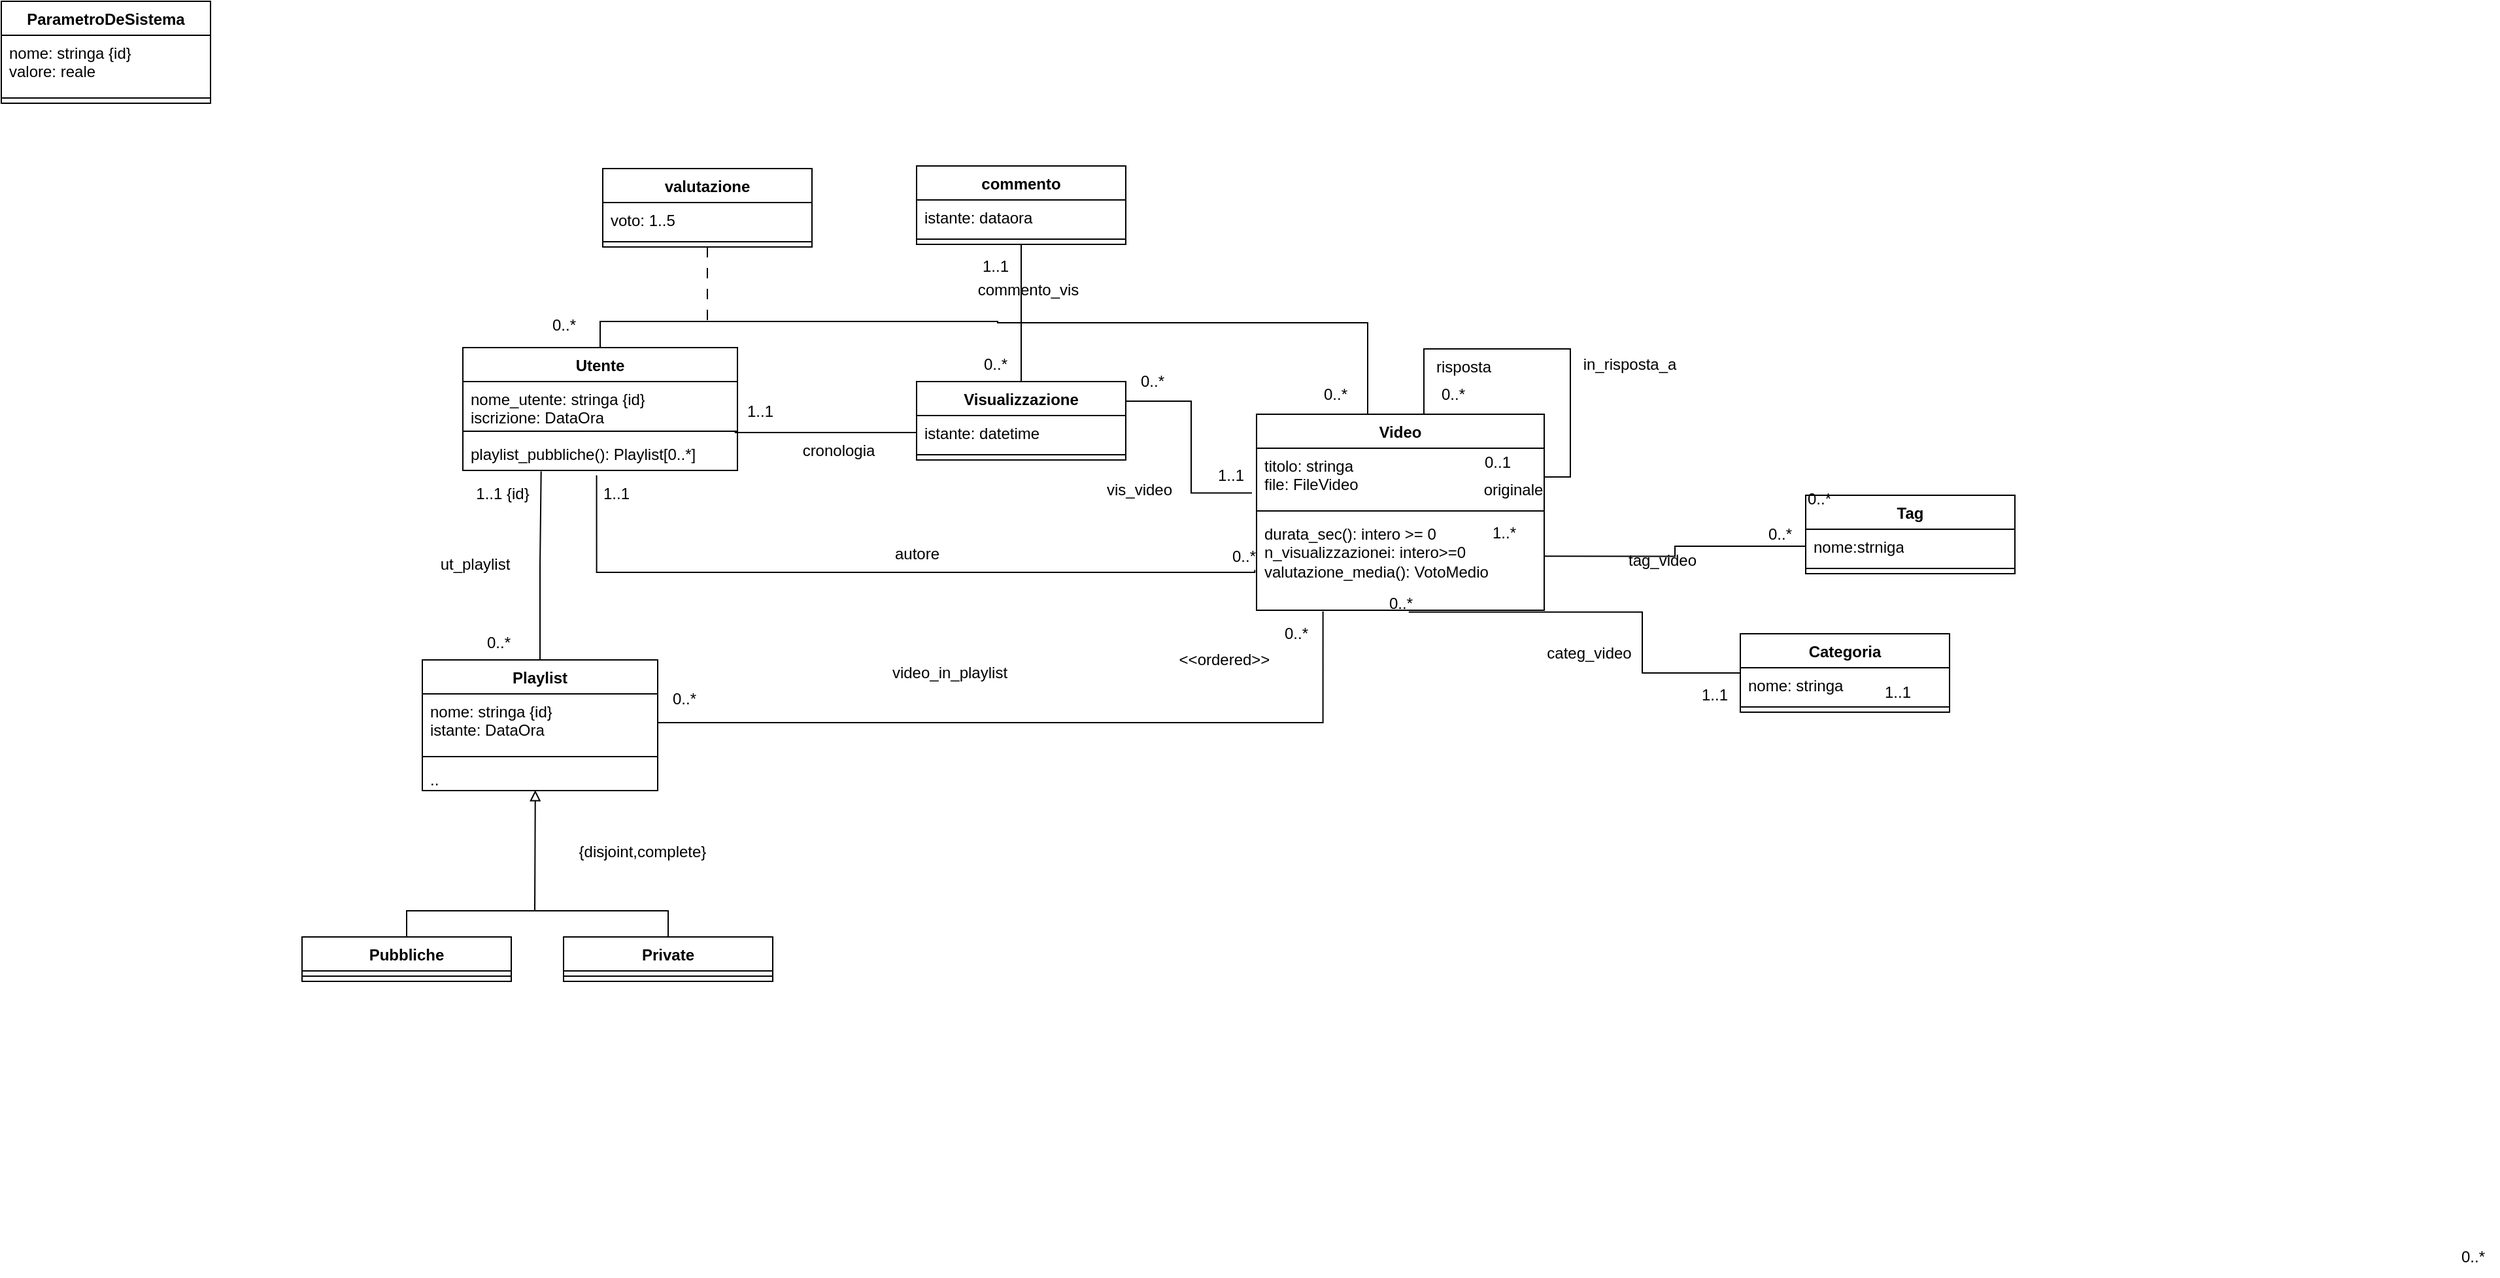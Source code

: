 <mxfile version="21.6.3" type="device">
  <diagram name="Page-1" id="PGAJwNoTrGL2qFw0p6o9">
    <mxGraphModel dx="2150" dy="1881" grid="1" gridSize="10" guides="1" tooltips="1" connect="1" arrows="1" fold="1" page="1" pageScale="1" pageWidth="850" pageHeight="1100" math="0" shadow="0">
      <root>
        <mxCell id="0" />
        <mxCell id="1" parent="0" />
        <mxCell id="tEQEtVdm0KxNnin3mhNr-27" style="edgeStyle=orthogonalEdgeStyle;rounded=0;orthogonalLoop=1;jettySize=auto;html=1;exitX=0.529;exitY=1.019;exitDx=0;exitDy=0;entryX=0;entryY=0.5;entryDx=0;entryDy=0;endArrow=none;endFill=0;exitPerimeter=0;" parent="1" source="0KQ5BcPpPN2Ff0RQvbfW-4" target="tEQEtVdm0KxNnin3mhNr-23" edge="1">
          <mxGeometry relative="1" as="geometry">
            <mxPoint x="620" y="270" as="sourcePoint" />
          </mxGeometry>
        </mxCell>
        <mxCell id="tEQEtVdm0KxNnin3mhNr-23" value="Categoria" style="swimlane;fontStyle=1;align=center;verticalAlign=top;childLayout=stackLayout;horizontal=1;startSize=26;horizontalStack=0;resizeParent=1;resizeParentMax=0;resizeLast=0;collapsible=1;marginBottom=0;whiteSpace=wrap;html=1;" parent="1" vertex="1">
          <mxGeometry x="850" y="298" width="160" height="60" as="geometry" />
        </mxCell>
        <mxCell id="tEQEtVdm0KxNnin3mhNr-24" value="nome: stringa" style="text;strokeColor=none;fillColor=none;align=left;verticalAlign=top;spacingLeft=4;spacingRight=4;overflow=hidden;rotatable=0;points=[[0,0.5],[1,0.5]];portConstraint=eastwest;whiteSpace=wrap;html=1;" parent="tEQEtVdm0KxNnin3mhNr-23" vertex="1">
          <mxGeometry y="26" width="160" height="26" as="geometry" />
        </mxCell>
        <mxCell id="tEQEtVdm0KxNnin3mhNr-25" value="" style="line;strokeWidth=1;fillColor=none;align=left;verticalAlign=middle;spacingTop=-1;spacingLeft=3;spacingRight=3;rotatable=0;labelPosition=right;points=[];portConstraint=eastwest;strokeColor=inherit;" parent="tEQEtVdm0KxNnin3mhNr-23" vertex="1">
          <mxGeometry y="52" width="160" height="8" as="geometry" />
        </mxCell>
        <mxCell id="tEQEtVdm0KxNnin3mhNr-28" value="categ_video" style="text;html=1;align=center;verticalAlign=middle;resizable=0;points=[];autosize=1;strokeColor=none;fillColor=none;" parent="1" vertex="1">
          <mxGeometry x="689" y="298" width="90" height="30" as="geometry" />
        </mxCell>
        <mxCell id="tEQEtVdm0KxNnin3mhNr-29" value="0..*" style="text;html=1;align=center;verticalAlign=middle;resizable=0;points=[];autosize=1;strokeColor=none;fillColor=none;" parent="1" vertex="1">
          <mxGeometry x="570" y="260" width="40" height="30" as="geometry" />
        </mxCell>
        <mxCell id="tEQEtVdm0KxNnin3mhNr-31" value="1..1" style="text;html=1;align=center;verticalAlign=middle;resizable=0;points=[];autosize=1;strokeColor=none;fillColor=none;" parent="1" vertex="1">
          <mxGeometry x="810" y="330" width="40" height="30" as="geometry" />
        </mxCell>
        <mxCell id="tEQEtVdm0KxNnin3mhNr-32" value="Tag" style="swimlane;fontStyle=1;align=center;verticalAlign=top;childLayout=stackLayout;horizontal=1;startSize=26;horizontalStack=0;resizeParent=1;resizeParentMax=0;resizeLast=0;collapsible=1;marginBottom=0;whiteSpace=wrap;html=1;" parent="1" vertex="1">
          <mxGeometry x="900" y="192" width="160" height="60" as="geometry" />
        </mxCell>
        <mxCell id="tEQEtVdm0KxNnin3mhNr-33" value="nome:strniga" style="text;strokeColor=none;fillColor=none;align=left;verticalAlign=top;spacingLeft=4;spacingRight=4;overflow=hidden;rotatable=0;points=[[0,0.5],[1,0.5]];portConstraint=eastwest;whiteSpace=wrap;html=1;" parent="tEQEtVdm0KxNnin3mhNr-32" vertex="1">
          <mxGeometry y="26" width="160" height="26" as="geometry" />
        </mxCell>
        <mxCell id="tEQEtVdm0KxNnin3mhNr-34" value="" style="line;strokeWidth=1;fillColor=none;align=left;verticalAlign=middle;spacingTop=-1;spacingLeft=3;spacingRight=3;rotatable=0;labelPosition=right;points=[];portConstraint=eastwest;strokeColor=inherit;" parent="tEQEtVdm0KxNnin3mhNr-32" vertex="1">
          <mxGeometry y="52" width="160" height="8" as="geometry" />
        </mxCell>
        <mxCell id="tEQEtVdm0KxNnin3mhNr-39" value="tag_video" style="text;html=1;align=center;verticalAlign=middle;resizable=0;points=[];autosize=1;strokeColor=none;fillColor=none;" parent="1" vertex="1">
          <mxGeometry x="750" y="227" width="80" height="30" as="geometry" />
        </mxCell>
        <mxCell id="tEQEtVdm0KxNnin3mhNr-40" value="0..*" style="text;html=1;align=center;verticalAlign=middle;resizable=0;points=[];autosize=1;strokeColor=none;fillColor=none;" parent="1" vertex="1">
          <mxGeometry x="860" y="207" width="40" height="30" as="geometry" />
        </mxCell>
        <mxCell id="tEQEtVdm0KxNnin3mhNr-41" value="1..*" style="text;html=1;align=center;verticalAlign=middle;resizable=0;points=[];autosize=1;strokeColor=none;fillColor=none;" parent="1" vertex="1">
          <mxGeometry x="649" y="206" width="40" height="30" as="geometry" />
        </mxCell>
        <mxCell id="0KQ5BcPpPN2Ff0RQvbfW-7" style="edgeStyle=orthogonalEdgeStyle;rounded=0;orthogonalLoop=1;jettySize=auto;html=1;exitX=0.487;exitY=1.108;exitDx=0;exitDy=0;entryX=-0.008;entryY=0.773;entryDx=0;entryDy=0;entryPerimeter=0;endArrow=none;endFill=0;exitPerimeter=0;" parent="1" edge="1">
          <mxGeometry relative="1" as="geometry">
            <mxPoint x="-24.73" y="176.808" as="sourcePoint" />
            <mxPoint x="478.64" y="249.196" as="targetPoint" />
            <Array as="points">
              <mxPoint x="-25" y="251" />
              <mxPoint x="479" y="251" />
            </Array>
          </mxGeometry>
        </mxCell>
        <mxCell id="tEQEtVdm0KxNnin3mhNr-81" value="autore" style="text;html=1;align=center;verticalAlign=middle;resizable=0;points=[];autosize=1;strokeColor=none;fillColor=none;" parent="1" vertex="1">
          <mxGeometry x="190" y="222" width="60" height="30" as="geometry" />
        </mxCell>
        <mxCell id="tEQEtVdm0KxNnin3mhNr-83" value="0..*" style="text;html=1;align=center;verticalAlign=middle;resizable=0;points=[];autosize=1;strokeColor=none;fillColor=none;" parent="1" vertex="1">
          <mxGeometry x="450" y="224" width="40" height="30" as="geometry" />
        </mxCell>
        <mxCell id="tEQEtVdm0KxNnin3mhNr-109" value="originale" style="text;html=1;align=center;verticalAlign=middle;resizable=0;points=[];autosize=1;strokeColor=none;fillColor=none;" parent="1" vertex="1">
          <mxGeometry x="641" y="173" width="70" height="30" as="geometry" />
        </mxCell>
        <mxCell id="tEQEtVdm0KxNnin3mhNr-110" value="risposta" style="text;html=1;align=center;verticalAlign=middle;resizable=0;points=[];autosize=1;strokeColor=none;fillColor=none;" parent="1" vertex="1">
          <mxGeometry x="603" y="79" width="70" height="30" as="geometry" />
        </mxCell>
        <mxCell id="tEQEtVdm0KxNnin3mhNr-111" value="0..*" style="text;html=1;align=center;verticalAlign=middle;resizable=0;points=[];autosize=1;strokeColor=none;fillColor=none;" parent="1" vertex="1">
          <mxGeometry x="610" y="100" width="40" height="30" as="geometry" />
        </mxCell>
        <mxCell id="tEQEtVdm0KxNnin3mhNr-113" value="0..1" style="text;html=1;align=center;verticalAlign=middle;resizable=0;points=[];autosize=1;strokeColor=none;fillColor=none;" parent="1" vertex="1">
          <mxGeometry x="644" y="152" width="40" height="30" as="geometry" />
        </mxCell>
        <mxCell id="tEQEtVdm0KxNnin3mhNr-114" value="in_risposta_a" style="text;html=1;align=center;verticalAlign=middle;resizable=0;points=[];autosize=1;strokeColor=none;fillColor=none;" parent="1" vertex="1">
          <mxGeometry x="720" y="77" width="90" height="30" as="geometry" />
        </mxCell>
        <mxCell id="0KQ5BcPpPN2Ff0RQvbfW-6" style="edgeStyle=orthogonalEdgeStyle;rounded=0;orthogonalLoop=1;jettySize=auto;html=1;exitX=1;exitY=0.25;exitDx=0;exitDy=0;entryX=-0.016;entryY=0.777;entryDx=0;entryDy=0;entryPerimeter=0;endArrow=none;endFill=0;" parent="1" source="tEQEtVdm0KxNnin3mhNr-119" target="0KQ5BcPpPN2Ff0RQvbfW-2" edge="1">
          <mxGeometry relative="1" as="geometry" />
        </mxCell>
        <mxCell id="094TVuyrTuDsaZi3VQMl-9" style="edgeStyle=orthogonalEdgeStyle;rounded=0;orthogonalLoop=1;jettySize=auto;html=1;exitX=0.5;exitY=0;exitDx=0;exitDy=0;entryX=0.5;entryY=1;entryDx=0;entryDy=0;endArrow=none;endFill=0;" parent="1" source="tEQEtVdm0KxNnin3mhNr-119" target="0KQ5BcPpPN2Ff0RQvbfW-18" edge="1">
          <mxGeometry relative="1" as="geometry" />
        </mxCell>
        <mxCell id="tEQEtVdm0KxNnin3mhNr-119" value="Visualizzazione" style="swimlane;fontStyle=1;align=center;verticalAlign=top;childLayout=stackLayout;horizontal=1;startSize=26;horizontalStack=0;resizeParent=1;resizeParentMax=0;resizeLast=0;collapsible=1;marginBottom=0;whiteSpace=wrap;html=1;" parent="1" vertex="1">
          <mxGeometry x="220" y="105" width="160" height="60" as="geometry" />
        </mxCell>
        <mxCell id="tEQEtVdm0KxNnin3mhNr-120" value="&lt;div&gt;istante: datetime&lt;br&gt;&lt;/div&gt;" style="text;strokeColor=none;fillColor=none;align=left;verticalAlign=top;spacingLeft=4;spacingRight=4;overflow=hidden;rotatable=0;points=[[0,0.5],[1,0.5]];portConstraint=eastwest;whiteSpace=wrap;html=1;" parent="tEQEtVdm0KxNnin3mhNr-119" vertex="1">
          <mxGeometry y="26" width="160" height="26" as="geometry" />
        </mxCell>
        <mxCell id="tEQEtVdm0KxNnin3mhNr-121" value="" style="line;strokeWidth=1;fillColor=none;align=left;verticalAlign=middle;spacingTop=-1;spacingLeft=3;spacingRight=3;rotatable=0;labelPosition=right;points=[];portConstraint=eastwest;strokeColor=inherit;" parent="tEQEtVdm0KxNnin3mhNr-119" vertex="1">
          <mxGeometry y="52" width="160" height="8" as="geometry" />
        </mxCell>
        <mxCell id="tEQEtVdm0KxNnin3mhNr-128" value="cronologia" style="text;html=1;align=center;verticalAlign=middle;resizable=0;points=[];autosize=1;strokeColor=none;fillColor=none;" parent="1" vertex="1">
          <mxGeometry x="120" y="143" width="80" height="30" as="geometry" />
        </mxCell>
        <mxCell id="tEQEtVdm0KxNnin3mhNr-131" value="0..*" style="text;html=1;align=center;verticalAlign=middle;resizable=0;points=[];autosize=1;strokeColor=none;fillColor=none;" parent="1" vertex="1">
          <mxGeometry x="890" y="180" width="40" height="30" as="geometry" />
        </mxCell>
        <mxCell id="tEQEtVdm0KxNnin3mhNr-132" value="0..*" style="text;html=1;align=center;verticalAlign=middle;resizable=0;points=[];autosize=1;strokeColor=none;fillColor=none;" parent="1" vertex="1">
          <mxGeometry x="380" y="90" width="40" height="30" as="geometry" />
        </mxCell>
        <mxCell id="tEQEtVdm0KxNnin3mhNr-133" value="1..1" style="text;html=1;align=center;verticalAlign=middle;resizable=0;points=[];autosize=1;strokeColor=none;fillColor=none;" parent="1" vertex="1">
          <mxGeometry x="950" y="328" width="40" height="30" as="geometry" />
        </mxCell>
        <mxCell id="tEQEtVdm0KxNnin3mhNr-134" value="1..1" style="text;html=1;align=center;verticalAlign=middle;resizable=0;points=[];autosize=1;strokeColor=none;fillColor=none;" parent="1" vertex="1">
          <mxGeometry x="440" y="162" width="40" height="30" as="geometry" />
        </mxCell>
        <mxCell id="tEQEtVdm0KxNnin3mhNr-135" value="vis_video" style="text;html=1;align=center;verticalAlign=middle;resizable=0;points=[];autosize=1;strokeColor=none;fillColor=none;" parent="1" vertex="1">
          <mxGeometry x="355" y="173" width="70" height="30" as="geometry" />
        </mxCell>
        <mxCell id="0KQ5BcPpPN2Ff0RQvbfW-1" value="Video" style="swimlane;fontStyle=1;align=center;verticalAlign=top;childLayout=stackLayout;horizontal=1;startSize=26;horizontalStack=0;resizeParent=1;resizeParentMax=0;resizeLast=0;collapsible=1;marginBottom=0;whiteSpace=wrap;html=1;" parent="1" vertex="1">
          <mxGeometry x="480" y="130" width="220" height="150" as="geometry" />
        </mxCell>
        <mxCell id="094TVuyrTuDsaZi3VQMl-29" style="edgeStyle=orthogonalEdgeStyle;rounded=0;orthogonalLoop=1;jettySize=auto;html=1;exitX=1;exitY=0.5;exitDx=0;exitDy=0;entryX=0.75;entryY=0;entryDx=0;entryDy=0;endArrow=none;endFill=0;" parent="0KQ5BcPpPN2Ff0RQvbfW-1" source="0KQ5BcPpPN2Ff0RQvbfW-2" target="0KQ5BcPpPN2Ff0RQvbfW-1" edge="1">
          <mxGeometry relative="1" as="geometry">
            <Array as="points">
              <mxPoint x="240" y="48" />
              <mxPoint x="240" y="-50" />
              <mxPoint x="128" y="-50" />
            </Array>
          </mxGeometry>
        </mxCell>
        <mxCell id="0KQ5BcPpPN2Ff0RQvbfW-2" value="titolo: stringa&lt;br&gt;file: FileVideo" style="text;strokeColor=none;fillColor=none;align=left;verticalAlign=top;spacingLeft=4;spacingRight=4;overflow=hidden;rotatable=0;points=[[0,0.5],[1,0.5]];portConstraint=eastwest;whiteSpace=wrap;html=1;" parent="0KQ5BcPpPN2Ff0RQvbfW-1" vertex="1">
          <mxGeometry y="26" width="220" height="44" as="geometry" />
        </mxCell>
        <mxCell id="0KQ5BcPpPN2Ff0RQvbfW-3" value="" style="line;strokeWidth=1;fillColor=none;align=left;verticalAlign=middle;spacingTop=-1;spacingLeft=3;spacingRight=3;rotatable=0;labelPosition=right;points=[];portConstraint=eastwest;strokeColor=inherit;" parent="0KQ5BcPpPN2Ff0RQvbfW-1" vertex="1">
          <mxGeometry y="70" width="220" height="8" as="geometry" />
        </mxCell>
        <mxCell id="0KQ5BcPpPN2Ff0RQvbfW-4" value="durata_sec(): intero &amp;gt;= 0&lt;br&gt;n_visualizzazionei: intero&amp;gt;=0&lt;br&gt;valutazione_media(): VotoMedio" style="text;strokeColor=none;fillColor=none;align=left;verticalAlign=top;spacingLeft=4;spacingRight=4;overflow=hidden;rotatable=0;points=[[0,0.5],[1,0.5]];portConstraint=eastwest;whiteSpace=wrap;html=1;" parent="0KQ5BcPpPN2Ff0RQvbfW-1" vertex="1">
          <mxGeometry y="78" width="220" height="72" as="geometry" />
        </mxCell>
        <mxCell id="0KQ5BcPpPN2Ff0RQvbfW-9" style="edgeStyle=orthogonalEdgeStyle;rounded=0;orthogonalLoop=1;jettySize=auto;html=1;exitX=0;exitY=0.5;exitDx=0;exitDy=0;entryX=0.998;entryY=0.426;entryDx=0;entryDy=0;entryPerimeter=0;endArrow=none;endFill=0;" parent="1" source="tEQEtVdm0KxNnin3mhNr-33" target="0KQ5BcPpPN2Ff0RQvbfW-4" edge="1">
          <mxGeometry relative="1" as="geometry" />
        </mxCell>
        <mxCell id="094TVuyrTuDsaZi3VQMl-12" style="edgeStyle=orthogonalEdgeStyle;rounded=0;orthogonalLoop=1;jettySize=auto;html=1;exitX=0.5;exitY=1;exitDx=0;exitDy=0;endArrow=none;endFill=0;dashed=1;dashPattern=8 8;" parent="1" source="0KQ5BcPpPN2Ff0RQvbfW-11" edge="1">
          <mxGeometry relative="1" as="geometry">
            <mxPoint x="60" y="60" as="targetPoint" />
          </mxGeometry>
        </mxCell>
        <mxCell id="0KQ5BcPpPN2Ff0RQvbfW-11" value="valutazione" style="swimlane;fontStyle=1;align=center;verticalAlign=top;childLayout=stackLayout;horizontal=1;startSize=26;horizontalStack=0;resizeParent=1;resizeParentMax=0;resizeLast=0;collapsible=1;marginBottom=0;whiteSpace=wrap;html=1;" parent="1" vertex="1">
          <mxGeometry x="-20" y="-58" width="160" height="60" as="geometry" />
        </mxCell>
        <mxCell id="0KQ5BcPpPN2Ff0RQvbfW-12" value="voto: 1..5" style="text;strokeColor=none;fillColor=none;align=left;verticalAlign=top;spacingLeft=4;spacingRight=4;overflow=hidden;rotatable=0;points=[[0,0.5],[1,0.5]];portConstraint=eastwest;whiteSpace=wrap;html=1;" parent="0KQ5BcPpPN2Ff0RQvbfW-11" vertex="1">
          <mxGeometry y="26" width="160" height="26" as="geometry" />
        </mxCell>
        <mxCell id="0KQ5BcPpPN2Ff0RQvbfW-13" value="" style="line;strokeWidth=1;fillColor=none;align=left;verticalAlign=middle;spacingTop=-1;spacingLeft=3;spacingRight=3;rotatable=0;labelPosition=right;points=[];portConstraint=eastwest;strokeColor=inherit;" parent="0KQ5BcPpPN2Ff0RQvbfW-11" vertex="1">
          <mxGeometry y="52" width="160" height="8" as="geometry" />
        </mxCell>
        <mxCell id="0KQ5BcPpPN2Ff0RQvbfW-17" value="0..*" style="text;html=1;align=center;verticalAlign=middle;resizable=0;points=[];autosize=1;strokeColor=none;fillColor=none;" parent="1" vertex="1">
          <mxGeometry x="1390" y="760" width="40" height="30" as="geometry" />
        </mxCell>
        <mxCell id="0KQ5BcPpPN2Ff0RQvbfW-18" value="commento" style="swimlane;fontStyle=1;align=center;verticalAlign=top;childLayout=stackLayout;horizontal=1;startSize=26;horizontalStack=0;resizeParent=1;resizeParentMax=0;resizeLast=0;collapsible=1;marginBottom=0;whiteSpace=wrap;html=1;" parent="1" vertex="1">
          <mxGeometry x="220" y="-60" width="160" height="60" as="geometry" />
        </mxCell>
        <mxCell id="0KQ5BcPpPN2Ff0RQvbfW-19" value="istante: dataora" style="text;strokeColor=none;fillColor=none;align=left;verticalAlign=top;spacingLeft=4;spacingRight=4;overflow=hidden;rotatable=0;points=[[0,0.5],[1,0.5]];portConstraint=eastwest;whiteSpace=wrap;html=1;" parent="0KQ5BcPpPN2Ff0RQvbfW-18" vertex="1">
          <mxGeometry y="26" width="160" height="26" as="geometry" />
        </mxCell>
        <mxCell id="0KQ5BcPpPN2Ff0RQvbfW-20" value="" style="line;strokeWidth=1;fillColor=none;align=left;verticalAlign=middle;spacingTop=-1;spacingLeft=3;spacingRight=3;rotatable=0;labelPosition=right;points=[];portConstraint=eastwest;strokeColor=inherit;" parent="0KQ5BcPpPN2Ff0RQvbfW-18" vertex="1">
          <mxGeometry y="52" width="160" height="8" as="geometry" />
        </mxCell>
        <mxCell id="094TVuyrTuDsaZi3VQMl-19" style="edgeStyle=orthogonalEdgeStyle;rounded=0;orthogonalLoop=1;jettySize=auto;html=1;exitX=0.5;exitY=0;exitDx=0;exitDy=0;entryX=0.285;entryY=1.027;entryDx=0;entryDy=0;entryPerimeter=0;endArrow=none;endFill=0;" parent="1" source="0KQ5BcPpPN2Ff0RQvbfW-28" target="094TVuyrTuDsaZi3VQMl-4" edge="1">
          <mxGeometry relative="1" as="geometry" />
        </mxCell>
        <mxCell id="0KQ5BcPpPN2Ff0RQvbfW-28" value="Playlist" style="swimlane;fontStyle=1;align=center;verticalAlign=top;childLayout=stackLayout;horizontal=1;startSize=26;horizontalStack=0;resizeParent=1;resizeParentMax=0;resizeLast=0;collapsible=1;marginBottom=0;whiteSpace=wrap;html=1;" parent="1" vertex="1">
          <mxGeometry x="-158" y="318" width="180" height="100" as="geometry" />
        </mxCell>
        <mxCell id="0KQ5BcPpPN2Ff0RQvbfW-51" style="edgeStyle=orthogonalEdgeStyle;rounded=0;orthogonalLoop=1;jettySize=auto;html=1;exitX=0.48;exitY=0.985;exitDx=0;exitDy=0;exitPerimeter=0;endArrow=block;endFill=0;entryX=0.48;entryY=0.985;entryDx=0;entryDy=0;entryPerimeter=0;" parent="0KQ5BcPpPN2Ff0RQvbfW-28" target="0KQ5BcPpPN2Ff0RQvbfW-31" edge="1">
          <mxGeometry relative="1" as="geometry">
            <Array as="points">
              <mxPoint x="86" y="192" />
              <mxPoint x="86" y="146" />
            </Array>
            <mxPoint x="86" y="192" as="sourcePoint" />
          </mxGeometry>
        </mxCell>
        <mxCell id="0KQ5BcPpPN2Ff0RQvbfW-29" value="nome: stringa {id}&lt;br&gt;istante: DataOra" style="text;strokeColor=none;fillColor=none;align=left;verticalAlign=top;spacingLeft=4;spacingRight=4;overflow=hidden;rotatable=0;points=[[0,0.5],[1,0.5]];portConstraint=eastwest;whiteSpace=wrap;html=1;" parent="0KQ5BcPpPN2Ff0RQvbfW-28" vertex="1">
          <mxGeometry y="26" width="180" height="44" as="geometry" />
        </mxCell>
        <mxCell id="0KQ5BcPpPN2Ff0RQvbfW-30" value="" style="line;strokeWidth=1;fillColor=none;align=left;verticalAlign=middle;spacingTop=-1;spacingLeft=3;spacingRight=3;rotatable=0;labelPosition=right;points=[];portConstraint=eastwest;strokeColor=inherit;" parent="0KQ5BcPpPN2Ff0RQvbfW-28" vertex="1">
          <mxGeometry y="70" width="180" height="8" as="geometry" />
        </mxCell>
        <mxCell id="0KQ5BcPpPN2Ff0RQvbfW-31" value=".." style="text;strokeColor=none;fillColor=none;align=left;verticalAlign=top;spacingLeft=4;spacingRight=4;overflow=hidden;rotatable=0;points=[[0,0.5],[1,0.5]];portConstraint=eastwest;whiteSpace=wrap;html=1;" parent="0KQ5BcPpPN2Ff0RQvbfW-28" vertex="1">
          <mxGeometry y="78" width="180" height="22" as="geometry" />
        </mxCell>
        <mxCell id="0KQ5BcPpPN2Ff0RQvbfW-46" style="edgeStyle=orthogonalEdgeStyle;rounded=0;orthogonalLoop=1;jettySize=auto;html=1;exitX=0.5;exitY=0;exitDx=0;exitDy=0;entryX=0.5;entryY=0;entryDx=0;entryDy=0;endArrow=none;endFill=0;" parent="1" source="0KQ5BcPpPN2Ff0RQvbfW-32" target="0KQ5BcPpPN2Ff0RQvbfW-36" edge="1">
          <mxGeometry relative="1" as="geometry" />
        </mxCell>
        <mxCell id="0KQ5BcPpPN2Ff0RQvbfW-32" value="Pubbliche" style="swimlane;fontStyle=1;align=center;verticalAlign=top;childLayout=stackLayout;horizontal=1;startSize=26;horizontalStack=0;resizeParent=1;resizeParentMax=0;resizeLast=0;collapsible=1;marginBottom=0;whiteSpace=wrap;html=1;" parent="1" vertex="1">
          <mxGeometry x="-250" y="530" width="160" height="34" as="geometry" />
        </mxCell>
        <mxCell id="0KQ5BcPpPN2Ff0RQvbfW-34" value="" style="line;strokeWidth=1;fillColor=none;align=left;verticalAlign=middle;spacingTop=-1;spacingLeft=3;spacingRight=3;rotatable=0;labelPosition=right;points=[];portConstraint=eastwest;strokeColor=inherit;" parent="0KQ5BcPpPN2Ff0RQvbfW-32" vertex="1">
          <mxGeometry y="26" width="160" height="8" as="geometry" />
        </mxCell>
        <mxCell id="0KQ5BcPpPN2Ff0RQvbfW-36" value="Private" style="swimlane;fontStyle=1;align=center;verticalAlign=top;childLayout=stackLayout;horizontal=1;startSize=26;horizontalStack=0;resizeParent=1;resizeParentMax=0;resizeLast=0;collapsible=1;marginBottom=0;whiteSpace=wrap;html=1;" parent="1" vertex="1">
          <mxGeometry x="-50" y="530" width="160" height="34" as="geometry" />
        </mxCell>
        <mxCell id="0KQ5BcPpPN2Ff0RQvbfW-37" value="" style="line;strokeWidth=1;fillColor=none;align=left;verticalAlign=middle;spacingTop=-1;spacingLeft=3;spacingRight=3;rotatable=0;labelPosition=right;points=[];portConstraint=eastwest;strokeColor=inherit;" parent="0KQ5BcPpPN2Ff0RQvbfW-36" vertex="1">
          <mxGeometry y="26" width="160" height="8" as="geometry" />
        </mxCell>
        <mxCell id="0KQ5BcPpPN2Ff0RQvbfW-40" value="{disjoint,complete}" style="text;html=1;align=center;verticalAlign=middle;resizable=0;points=[];autosize=1;strokeColor=none;fillColor=none;" parent="1" vertex="1">
          <mxGeometry x="-50" y="450" width="120" height="30" as="geometry" />
        </mxCell>
        <mxCell id="0KQ5BcPpPN2Ff0RQvbfW-41" value="ParametroDeSistema" style="swimlane;fontStyle=1;align=center;verticalAlign=top;childLayout=stackLayout;horizontal=1;startSize=26;horizontalStack=0;resizeParent=1;resizeParentMax=0;resizeLast=0;collapsible=1;marginBottom=0;whiteSpace=wrap;html=1;" parent="1" vertex="1">
          <mxGeometry x="-480" y="-186" width="160" height="78" as="geometry" />
        </mxCell>
        <mxCell id="0KQ5BcPpPN2Ff0RQvbfW-42" value="nome: stringa {id}&lt;br&gt;valore: reale" style="text;strokeColor=none;fillColor=none;align=left;verticalAlign=top;spacingLeft=4;spacingRight=4;overflow=hidden;rotatable=0;points=[[0,0.5],[1,0.5]];portConstraint=eastwest;whiteSpace=wrap;html=1;" parent="0KQ5BcPpPN2Ff0RQvbfW-41" vertex="1">
          <mxGeometry y="26" width="160" height="44" as="geometry" />
        </mxCell>
        <mxCell id="0KQ5BcPpPN2Ff0RQvbfW-43" value="" style="line;strokeWidth=1;fillColor=none;align=left;verticalAlign=middle;spacingTop=-1;spacingLeft=3;spacingRight=3;rotatable=0;labelPosition=right;points=[];portConstraint=eastwest;strokeColor=inherit;" parent="0KQ5BcPpPN2Ff0RQvbfW-41" vertex="1">
          <mxGeometry y="70" width="160" height="8" as="geometry" />
        </mxCell>
        <mxCell id="094TVuyrTuDsaZi3VQMl-11" style="edgeStyle=orthogonalEdgeStyle;rounded=0;orthogonalLoop=1;jettySize=auto;html=1;exitX=0.5;exitY=0;exitDx=0;exitDy=0;endArrow=none;endFill=0;" parent="1" source="094TVuyrTuDsaZi3VQMl-1" target="0KQ5BcPpPN2Ff0RQvbfW-1" edge="1">
          <mxGeometry relative="1" as="geometry">
            <Array as="points">
              <mxPoint x="-22" y="59" />
              <mxPoint x="282" y="59" />
              <mxPoint x="282" y="60" />
              <mxPoint x="565" y="60" />
            </Array>
          </mxGeometry>
        </mxCell>
        <mxCell id="094TVuyrTuDsaZi3VQMl-1" value="Utente" style="swimlane;fontStyle=1;align=center;verticalAlign=top;childLayout=stackLayout;horizontal=1;startSize=26;horizontalStack=0;resizeParent=1;resizeParentMax=0;resizeLast=0;collapsible=1;marginBottom=0;whiteSpace=wrap;html=1;" parent="1" vertex="1">
          <mxGeometry x="-127" y="79" width="210" height="94" as="geometry" />
        </mxCell>
        <mxCell id="094TVuyrTuDsaZi3VQMl-2" value="nome_utente: stringa {id}&lt;br&gt;iscrizione: DataOra" style="text;strokeColor=none;fillColor=none;align=left;verticalAlign=top;spacingLeft=4;spacingRight=4;overflow=hidden;rotatable=0;points=[[0,0.5],[1,0.5]];portConstraint=eastwest;whiteSpace=wrap;html=1;" parent="094TVuyrTuDsaZi3VQMl-1" vertex="1">
          <mxGeometry y="26" width="210" height="34" as="geometry" />
        </mxCell>
        <mxCell id="094TVuyrTuDsaZi3VQMl-3" value="" style="line;strokeWidth=1;fillColor=none;align=left;verticalAlign=middle;spacingTop=-1;spacingLeft=3;spacingRight=3;rotatable=0;labelPosition=right;points=[];portConstraint=eastwest;strokeColor=inherit;" parent="094TVuyrTuDsaZi3VQMl-1" vertex="1">
          <mxGeometry y="60" width="210" height="8" as="geometry" />
        </mxCell>
        <mxCell id="094TVuyrTuDsaZi3VQMl-4" value="playlist_pubbliche(): Playlist[0..*]" style="text;strokeColor=none;fillColor=none;align=left;verticalAlign=top;spacingLeft=4;spacingRight=4;overflow=hidden;rotatable=0;points=[[0,0.5],[1,0.5]];portConstraint=eastwest;whiteSpace=wrap;html=1;" parent="094TVuyrTuDsaZi3VQMl-1" vertex="1">
          <mxGeometry y="68" width="210" height="26" as="geometry" />
        </mxCell>
        <mxCell id="094TVuyrTuDsaZi3VQMl-6" style="edgeStyle=orthogonalEdgeStyle;rounded=0;orthogonalLoop=1;jettySize=auto;html=1;exitX=0;exitY=0.5;exitDx=0;exitDy=0;entryX=0.99;entryY=0.625;entryDx=0;entryDy=0;entryPerimeter=0;endArrow=none;endFill=0;" parent="1" source="tEQEtVdm0KxNnin3mhNr-120" target="094TVuyrTuDsaZi3VQMl-3" edge="1">
          <mxGeometry relative="1" as="geometry" />
        </mxCell>
        <mxCell id="094TVuyrTuDsaZi3VQMl-10" value="commento_vis" style="text;html=1;align=center;verticalAlign=middle;resizable=0;points=[];autosize=1;strokeColor=none;fillColor=none;" parent="1" vertex="1">
          <mxGeometry x="255" y="20" width="100" height="30" as="geometry" />
        </mxCell>
        <mxCell id="094TVuyrTuDsaZi3VQMl-13" value="1..1" style="text;html=1;align=center;verticalAlign=middle;resizable=0;points=[];autosize=1;strokeColor=none;fillColor=none;" parent="1" vertex="1">
          <mxGeometry x="-30" y="176" width="40" height="30" as="geometry" />
        </mxCell>
        <mxCell id="094TVuyrTuDsaZi3VQMl-14" value="1..1" style="text;html=1;align=center;verticalAlign=middle;resizable=0;points=[];autosize=1;strokeColor=none;fillColor=none;" parent="1" vertex="1">
          <mxGeometry x="260" y="2" width="40" height="30" as="geometry" />
        </mxCell>
        <mxCell id="094TVuyrTuDsaZi3VQMl-15" value="0..*" style="text;html=1;align=center;verticalAlign=middle;resizable=0;points=[];autosize=1;strokeColor=none;fillColor=none;" parent="1" vertex="1">
          <mxGeometry x="260" y="77" width="40" height="30" as="geometry" />
        </mxCell>
        <mxCell id="094TVuyrTuDsaZi3VQMl-16" value="1..1" style="text;html=1;align=center;verticalAlign=middle;resizable=0;points=[];autosize=1;strokeColor=none;fillColor=none;" parent="1" vertex="1">
          <mxGeometry x="80" y="113" width="40" height="30" as="geometry" />
        </mxCell>
        <mxCell id="094TVuyrTuDsaZi3VQMl-17" value="0..*" style="text;html=1;align=center;verticalAlign=middle;resizable=0;points=[];autosize=1;strokeColor=none;fillColor=none;" parent="1" vertex="1">
          <mxGeometry x="-70" y="47" width="40" height="30" as="geometry" />
        </mxCell>
        <mxCell id="094TVuyrTuDsaZi3VQMl-18" value="0..*" style="text;html=1;align=center;verticalAlign=middle;resizable=0;points=[];autosize=1;strokeColor=none;fillColor=none;" parent="1" vertex="1">
          <mxGeometry x="520" y="100" width="40" height="30" as="geometry" />
        </mxCell>
        <mxCell id="094TVuyrTuDsaZi3VQMl-20" value="ut_playlist" style="text;html=1;align=center;verticalAlign=middle;resizable=0;points=[];autosize=1;strokeColor=none;fillColor=none;" parent="1" vertex="1">
          <mxGeometry x="-158" y="230" width="80" height="30" as="geometry" />
        </mxCell>
        <mxCell id="094TVuyrTuDsaZi3VQMl-21" value="1..1 {id}" style="text;html=1;align=center;verticalAlign=middle;resizable=0;points=[];autosize=1;strokeColor=none;fillColor=none;" parent="1" vertex="1">
          <mxGeometry x="-127" y="176" width="60" height="30" as="geometry" />
        </mxCell>
        <mxCell id="094TVuyrTuDsaZi3VQMl-22" value="0..*" style="text;html=1;align=center;verticalAlign=middle;resizable=0;points=[];autosize=1;strokeColor=none;fillColor=none;" parent="1" vertex="1">
          <mxGeometry x="-120" y="290" width="40" height="30" as="geometry" />
        </mxCell>
        <mxCell id="094TVuyrTuDsaZi3VQMl-23" style="edgeStyle=orthogonalEdgeStyle;rounded=0;orthogonalLoop=1;jettySize=auto;html=1;exitX=1;exitY=0.5;exitDx=0;exitDy=0;entryX=0.231;entryY=1.012;entryDx=0;entryDy=0;entryPerimeter=0;endArrow=none;endFill=0;" parent="1" source="0KQ5BcPpPN2Ff0RQvbfW-29" target="0KQ5BcPpPN2Ff0RQvbfW-4" edge="1">
          <mxGeometry relative="1" as="geometry" />
        </mxCell>
        <mxCell id="094TVuyrTuDsaZi3VQMl-24" value="video_in_playlist" style="text;html=1;align=center;verticalAlign=middle;resizable=0;points=[];autosize=1;strokeColor=none;fillColor=none;" parent="1" vertex="1">
          <mxGeometry x="190" y="313" width="110" height="30" as="geometry" />
        </mxCell>
        <mxCell id="094TVuyrTuDsaZi3VQMl-25" value="0..*" style="text;html=1;align=center;verticalAlign=middle;resizable=0;points=[];autosize=1;strokeColor=none;fillColor=none;" parent="1" vertex="1">
          <mxGeometry x="22" y="333" width="40" height="30" as="geometry" />
        </mxCell>
        <mxCell id="094TVuyrTuDsaZi3VQMl-26" value="0..*" style="text;html=1;align=center;verticalAlign=middle;resizable=0;points=[];autosize=1;strokeColor=none;fillColor=none;" parent="1" vertex="1">
          <mxGeometry x="490" y="283" width="40" height="30" as="geometry" />
        </mxCell>
        <mxCell id="094TVuyrTuDsaZi3VQMl-27" value="&amp;lt;&amp;lt;ordered&amp;gt;&amp;gt;" style="text;html=1;align=center;verticalAlign=middle;resizable=0;points=[];autosize=1;strokeColor=none;fillColor=none;" parent="1" vertex="1">
          <mxGeometry x="410" y="303" width="90" height="30" as="geometry" />
        </mxCell>
      </root>
    </mxGraphModel>
  </diagram>
</mxfile>
